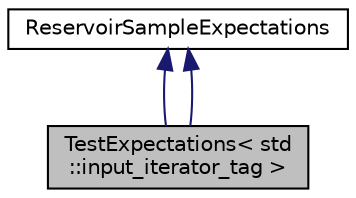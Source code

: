 digraph "TestExpectations&lt; std::input_iterator_tag &gt;"
{
  edge [fontname="Helvetica",fontsize="10",labelfontname="Helvetica",labelfontsize="10"];
  node [fontname="Helvetica",fontsize="10",shape=record];
  Node2 [label="TestExpectations\< std\l::input_iterator_tag \>",height=0.2,width=0.4,color="black", fillcolor="grey75", style="filled", fontcolor="black"];
  Node3 -> Node2 [dir="back",color="midnightblue",fontsize="10",style="solid"];
  Node3 [label="ReservoirSampleExpectations",height=0.2,width=0.4,color="black", fillcolor="white", style="filled",URL="$struct_reservoir_sample_expectations.html"];
  Node3 -> Node2 [dir="back",color="midnightblue",fontsize="10",style="solid"];
}
